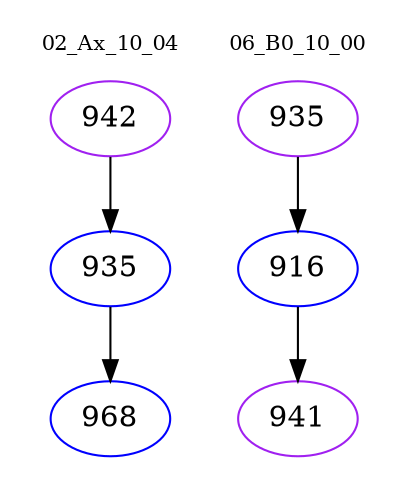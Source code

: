 digraph{
subgraph cluster_0 {
color = white
label = "02_Ax_10_04";
fontsize=10;
T0_942 [label="942", color="purple"]
T0_942 -> T0_935 [color="black"]
T0_935 [label="935", color="blue"]
T0_935 -> T0_968 [color="black"]
T0_968 [label="968", color="blue"]
}
subgraph cluster_1 {
color = white
label = "06_B0_10_00";
fontsize=10;
T1_935 [label="935", color="purple"]
T1_935 -> T1_916 [color="black"]
T1_916 [label="916", color="blue"]
T1_916 -> T1_941 [color="black"]
T1_941 [label="941", color="purple"]
}
}
